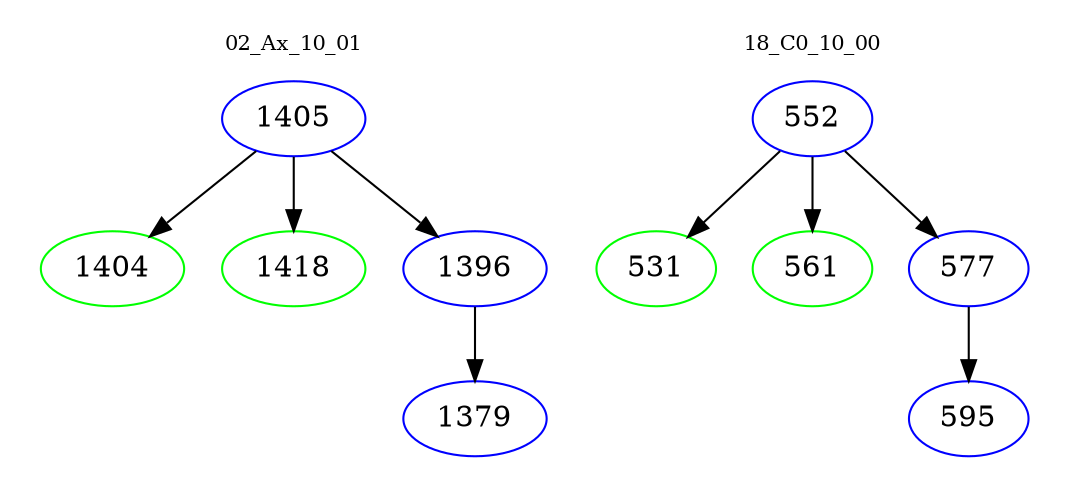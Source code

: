 digraph{
subgraph cluster_0 {
color = white
label = "02_Ax_10_01";
fontsize=10;
T0_1405 [label="1405", color="blue"]
T0_1405 -> T0_1404 [color="black"]
T0_1404 [label="1404", color="green"]
T0_1405 -> T0_1418 [color="black"]
T0_1418 [label="1418", color="green"]
T0_1405 -> T0_1396 [color="black"]
T0_1396 [label="1396", color="blue"]
T0_1396 -> T0_1379 [color="black"]
T0_1379 [label="1379", color="blue"]
}
subgraph cluster_1 {
color = white
label = "18_C0_10_00";
fontsize=10;
T1_552 [label="552", color="blue"]
T1_552 -> T1_531 [color="black"]
T1_531 [label="531", color="green"]
T1_552 -> T1_561 [color="black"]
T1_561 [label="561", color="green"]
T1_552 -> T1_577 [color="black"]
T1_577 [label="577", color="blue"]
T1_577 -> T1_595 [color="black"]
T1_595 [label="595", color="blue"]
}
}
